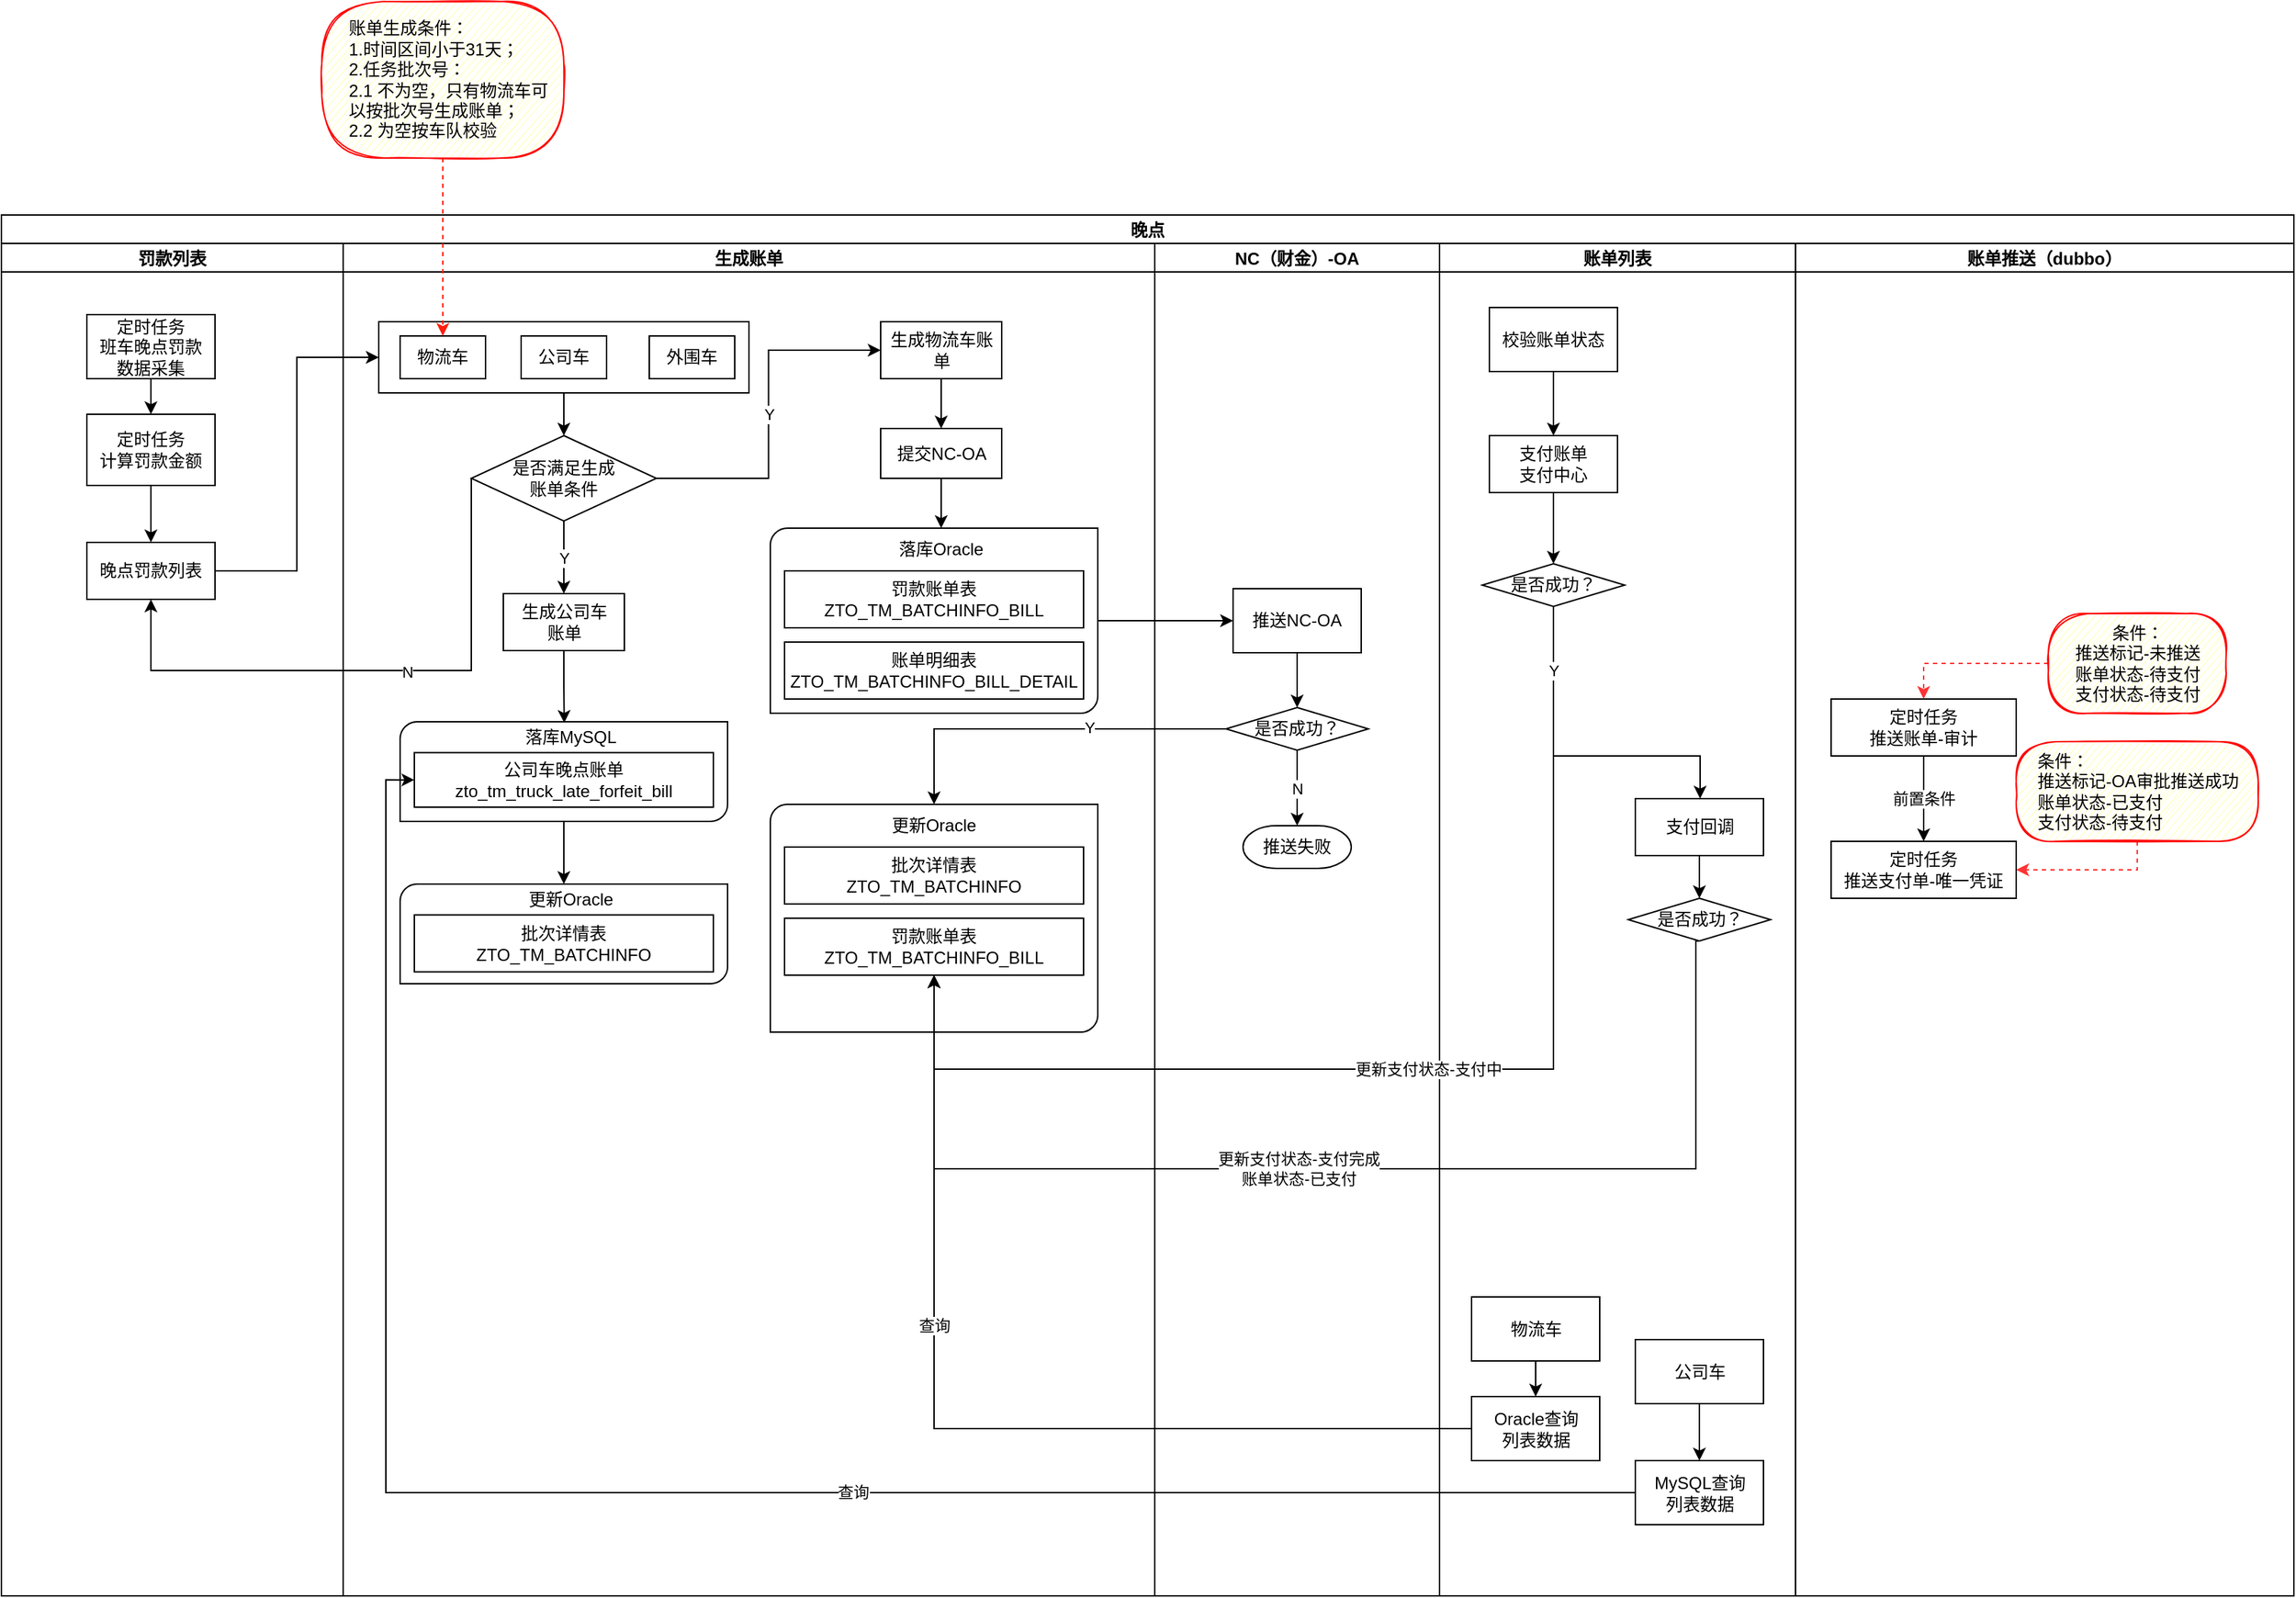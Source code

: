 <mxfile version="15.9.1" type="github">
  <diagram id="prtHgNgQTEPvFCAcTncT" name="Page-1">
    <mxGraphModel dx="2605" dy="1000" grid="1" gridSize="10" guides="1" tooltips="1" connect="1" arrows="1" fold="1" page="1" pageScale="1" pageWidth="827" pageHeight="1169" math="0" shadow="0">
      <root>
        <mxCell id="0" />
        <mxCell id="1" parent="0" />
        <mxCell id="uMShp87c-m1YUWxw9GuE-2" value="晚点" style="swimlane;childLayout=stackLayout;resizeParent=1;resizeParentMax=0;startSize=20;" parent="1" vertex="1">
          <mxGeometry x="-260" y="490" width="1610" height="970" as="geometry" />
        </mxCell>
        <mxCell id="uMShp87c-m1YUWxw9GuE-4" value="罚款列表" style="swimlane;startSize=20;" parent="uMShp87c-m1YUWxw9GuE-2" vertex="1">
          <mxGeometry y="20" width="240" height="950" as="geometry" />
        </mxCell>
        <mxCell id="uMShp87c-m1YUWxw9GuE-195" value="" style="edgeStyle=orthogonalEdgeStyle;rounded=0;orthogonalLoop=1;jettySize=auto;html=1;strokeColor=#000000;" parent="uMShp87c-m1YUWxw9GuE-4" source="uMShp87c-m1YUWxw9GuE-7" target="uMShp87c-m1YUWxw9GuE-193" edge="1">
          <mxGeometry relative="1" as="geometry" />
        </mxCell>
        <mxCell id="uMShp87c-m1YUWxw9GuE-7" value="定时任务&lt;br&gt;计算罚款金额" style="rounded=0;whiteSpace=wrap;html=1;" parent="uMShp87c-m1YUWxw9GuE-4" vertex="1">
          <mxGeometry x="60" y="120" width="90" height="50" as="geometry" />
        </mxCell>
        <mxCell id="uMShp87c-m1YUWxw9GuE-194" style="edgeStyle=orthogonalEdgeStyle;rounded=0;orthogonalLoop=1;jettySize=auto;html=1;exitX=0.5;exitY=1;exitDx=0;exitDy=0;entryX=0.5;entryY=0;entryDx=0;entryDy=0;strokeColor=#000000;" parent="uMShp87c-m1YUWxw9GuE-4" source="uMShp87c-m1YUWxw9GuE-6" target="uMShp87c-m1YUWxw9GuE-7" edge="1">
          <mxGeometry relative="1" as="geometry" />
        </mxCell>
        <mxCell id="uMShp87c-m1YUWxw9GuE-6" value="定时任务&lt;br&gt;班车晚点罚款&lt;br&gt;数据采集" style="rounded=0;whiteSpace=wrap;html=1;" parent="uMShp87c-m1YUWxw9GuE-4" vertex="1">
          <mxGeometry x="60" y="50" width="90" height="45" as="geometry" />
        </mxCell>
        <mxCell id="uMShp87c-m1YUWxw9GuE-193" value="晚点罚款列表" style="rounded=0;whiteSpace=wrap;html=1;" parent="uMShp87c-m1YUWxw9GuE-4" vertex="1">
          <mxGeometry x="60" y="210" width="90" height="40" as="geometry" />
        </mxCell>
        <mxCell id="uMShp87c-m1YUWxw9GuE-113" style="rounded=0;orthogonalLoop=1;jettySize=auto;html=1;exitX=0;exitY=0.5;exitDx=0;exitDy=0;edgeStyle=orthogonalEdgeStyle;" parent="uMShp87c-m1YUWxw9GuE-2" source="uMShp87c-m1YUWxw9GuE-103" target="uMShp87c-m1YUWxw9GuE-109" edge="1">
          <mxGeometry relative="1" as="geometry">
            <mxPoint x="616" y="644" as="targetPoint" />
          </mxGeometry>
        </mxCell>
        <mxCell id="uMShp87c-m1YUWxw9GuE-117" value="Y" style="edgeLabel;html=1;align=center;verticalAlign=middle;resizable=0;points=[];" parent="uMShp87c-m1YUWxw9GuE-113" vertex="1" connectable="0">
          <mxGeometry x="-0.257" y="-1" relative="1" as="geometry">
            <mxPoint as="offset" />
          </mxGeometry>
        </mxCell>
        <mxCell id="uMShp87c-m1YUWxw9GuE-5" value="生成账单" style="swimlane;startSize=20;" parent="uMShp87c-m1YUWxw9GuE-2" vertex="1">
          <mxGeometry x="240" y="20" width="570" height="950" as="geometry" />
        </mxCell>
        <mxCell id="uMShp87c-m1YUWxw9GuE-129" style="edgeStyle=none;rounded=0;orthogonalLoop=1;jettySize=auto;html=1;exitX=0.5;exitY=1;exitDx=0;exitDy=0;" parent="uMShp87c-m1YUWxw9GuE-5" source="uMShp87c-m1YUWxw9GuE-128" target="uMShp87c-m1YUWxw9GuE-32" edge="1">
          <mxGeometry relative="1" as="geometry" />
        </mxCell>
        <mxCell id="uMShp87c-m1YUWxw9GuE-128" value="" style="rounded=0;whiteSpace=wrap;html=1;strokeWidth=1;" parent="uMShp87c-m1YUWxw9GuE-5" vertex="1">
          <mxGeometry x="25" y="55" width="260" height="50" as="geometry" />
        </mxCell>
        <mxCell id="uMShp87c-m1YUWxw9GuE-75" value="" style="group" parent="uMShp87c-m1YUWxw9GuE-5" vertex="1" connectable="0">
          <mxGeometry x="300" y="200" width="240" height="130" as="geometry" />
        </mxCell>
        <mxCell id="uMShp87c-m1YUWxw9GuE-73" value="" style="verticalLabelPosition=bottom;verticalAlign=top;html=1;shape=mxgraph.basic.diag_round_rect;dx=6;" parent="uMShp87c-m1YUWxw9GuE-75" vertex="1">
          <mxGeometry width="230" height="130" as="geometry" />
        </mxCell>
        <mxCell id="uMShp87c-m1YUWxw9GuE-74" value="落库Oracle" style="text;html=1;strokeColor=none;fillColor=none;align=center;verticalAlign=middle;whiteSpace=wrap;rounded=0;" parent="uMShp87c-m1YUWxw9GuE-75" vertex="1">
          <mxGeometry x="80" width="80" height="30" as="geometry" />
        </mxCell>
        <mxCell id="uMShp87c-m1YUWxw9GuE-71" value="罚款账单表&lt;br&gt;ZTO_TM_BATCHINFO_BILL" style="rounded=0;whiteSpace=wrap;html=1;" parent="uMShp87c-m1YUWxw9GuE-75" vertex="1">
          <mxGeometry x="10" y="30" width="210.0" height="40" as="geometry" />
        </mxCell>
        <mxCell id="uMShp87c-m1YUWxw9GuE-99" value="账单明细表&lt;br&gt;ZTO_TM_BATCHINFO_BILL_DETAIL" style="rounded=0;whiteSpace=wrap;html=1;" parent="uMShp87c-m1YUWxw9GuE-75" vertex="1">
          <mxGeometry x="10" y="80" width="210.0" height="40" as="geometry" />
        </mxCell>
        <mxCell id="Ff-NXSMMzTuw5tHWKXth-2" style="edgeStyle=orthogonalEdgeStyle;rounded=0;orthogonalLoop=1;jettySize=auto;html=1;exitX=0.5;exitY=1;exitDx=0;exitDy=0;" parent="uMShp87c-m1YUWxw9GuE-5" source="uMShp87c-m1YUWxw9GuE-9" target="uMShp87c-m1YUWxw9GuE-49" edge="1">
          <mxGeometry relative="1" as="geometry" />
        </mxCell>
        <mxCell id="uMShp87c-m1YUWxw9GuE-9" value="生成物流车账单" style="rounded=0;whiteSpace=wrap;html=1;" parent="uMShp87c-m1YUWxw9GuE-5" vertex="1">
          <mxGeometry x="377.5" y="55" width="85" height="40" as="geometry" />
        </mxCell>
        <mxCell id="uMShp87c-m1YUWxw9GuE-10" value="公司车" style="rounded=0;whiteSpace=wrap;html=1;" parent="uMShp87c-m1YUWxw9GuE-5" vertex="1">
          <mxGeometry x="125" y="65" width="60" height="30" as="geometry" />
        </mxCell>
        <mxCell id="uMShp87c-m1YUWxw9GuE-22" value="物流车" style="rounded=0;whiteSpace=wrap;html=1;" parent="uMShp87c-m1YUWxw9GuE-5" vertex="1">
          <mxGeometry x="40" y="65" width="60" height="30" as="geometry" />
        </mxCell>
        <mxCell id="uMShp87c-m1YUWxw9GuE-23" value="外围车" style="rounded=0;whiteSpace=wrap;html=1;" parent="uMShp87c-m1YUWxw9GuE-5" vertex="1">
          <mxGeometry x="215" y="65" width="60" height="30" as="geometry" />
        </mxCell>
        <mxCell id="uMShp87c-m1YUWxw9GuE-240" value="Y" style="edgeStyle=orthogonalEdgeStyle;rounded=0;orthogonalLoop=1;jettySize=auto;html=1;exitX=1;exitY=0.5;exitDx=0;exitDy=0;entryX=0;entryY=0.5;entryDx=0;entryDy=0;strokeColor=#000000;" parent="uMShp87c-m1YUWxw9GuE-5" source="uMShp87c-m1YUWxw9GuE-32" target="uMShp87c-m1YUWxw9GuE-9" edge="1">
          <mxGeometry relative="1" as="geometry" />
        </mxCell>
        <mxCell id="uMShp87c-m1YUWxw9GuE-243" value="Y" style="edgeStyle=orthogonalEdgeStyle;rounded=0;orthogonalLoop=1;jettySize=auto;html=1;exitX=0.5;exitY=1;exitDx=0;exitDy=0;entryX=0.5;entryY=0;entryDx=0;entryDy=0;strokeColor=#000000;" parent="uMShp87c-m1YUWxw9GuE-5" source="uMShp87c-m1YUWxw9GuE-32" target="uMShp87c-m1YUWxw9GuE-237" edge="1">
          <mxGeometry relative="1" as="geometry" />
        </mxCell>
        <mxCell id="uMShp87c-m1YUWxw9GuE-32" value="是否满足生成&lt;br&gt;账单条件" style="rhombus;whiteSpace=wrap;html=1;" parent="uMShp87c-m1YUWxw9GuE-5" vertex="1">
          <mxGeometry x="90" y="135" width="130" height="60" as="geometry" />
        </mxCell>
        <mxCell id="uMShp87c-m1YUWxw9GuE-108" value="" style="group" parent="uMShp87c-m1YUWxw9GuE-5" vertex="1" connectable="0">
          <mxGeometry x="300" y="394" width="240" height="160" as="geometry" />
        </mxCell>
        <mxCell id="uMShp87c-m1YUWxw9GuE-109" value="" style="verticalLabelPosition=bottom;verticalAlign=top;html=1;shape=mxgraph.basic.diag_round_rect;dx=6;" parent="uMShp87c-m1YUWxw9GuE-108" vertex="1">
          <mxGeometry width="230" height="160" as="geometry" />
        </mxCell>
        <mxCell id="uMShp87c-m1YUWxw9GuE-110" value="更新Oracle" style="text;html=1;strokeColor=none;fillColor=none;align=center;verticalAlign=middle;whiteSpace=wrap;rounded=0;" parent="uMShp87c-m1YUWxw9GuE-108" vertex="1">
          <mxGeometry x="80" width="70" height="30" as="geometry" />
        </mxCell>
        <mxCell id="uMShp87c-m1YUWxw9GuE-112" value="批次详情表&lt;br&gt;ZTO_TM_BATCHINFO" style="rounded=0;whiteSpace=wrap;html=1;" parent="uMShp87c-m1YUWxw9GuE-108" vertex="1">
          <mxGeometry x="10" y="30" width="210.0" height="40" as="geometry" />
        </mxCell>
        <mxCell id="uMShp87c-m1YUWxw9GuE-111" value="罚款账单表&lt;br&gt;ZTO_TM_BATCHINFO_BILL" style="rounded=0;whiteSpace=wrap;html=1;" parent="uMShp87c-m1YUWxw9GuE-108" vertex="1">
          <mxGeometry x="10" y="80" width="210.0" height="40" as="geometry" />
        </mxCell>
        <mxCell id="uMShp87c-m1YUWxw9GuE-237" value="生成公司车&lt;br&gt;账单" style="rounded=0;whiteSpace=wrap;html=1;" parent="uMShp87c-m1YUWxw9GuE-5" vertex="1">
          <mxGeometry x="112.5" y="246" width="85" height="40" as="geometry" />
        </mxCell>
        <mxCell id="uMShp87c-m1YUWxw9GuE-251" value="" style="group" parent="uMShp87c-m1YUWxw9GuE-5" vertex="1" connectable="0">
          <mxGeometry x="40" y="336" width="240" height="94" as="geometry" />
        </mxCell>
        <mxCell id="uMShp87c-m1YUWxw9GuE-252" value="" style="verticalLabelPosition=bottom;verticalAlign=top;html=1;shape=mxgraph.basic.diag_round_rect;dx=6;" parent="uMShp87c-m1YUWxw9GuE-251" vertex="1">
          <mxGeometry width="230" height="70" as="geometry" />
        </mxCell>
        <mxCell id="uMShp87c-m1YUWxw9GuE-257" value="" style="edgeStyle=orthogonalEdgeStyle;rounded=0;orthogonalLoop=1;jettySize=auto;html=1;strokeColor=#000000;" parent="uMShp87c-m1YUWxw9GuE-251" source="uMShp87c-m1YUWxw9GuE-253" target="uMShp87c-m1YUWxw9GuE-254" edge="1">
          <mxGeometry relative="1" as="geometry" />
        </mxCell>
        <mxCell id="uMShp87c-m1YUWxw9GuE-253" value="落库MySQL" style="text;html=1;strokeColor=none;fillColor=none;align=center;verticalAlign=middle;whiteSpace=wrap;rounded=0;" parent="uMShp87c-m1YUWxw9GuE-251" vertex="1">
          <mxGeometry x="80" width="80" height="21.692" as="geometry" />
        </mxCell>
        <mxCell id="uMShp87c-m1YUWxw9GuE-254" value="公司车晚点账单&lt;br&gt;zto_tm_truck_late_forfeit_bill" style="rounded=0;whiteSpace=wrap;html=1;" parent="uMShp87c-m1YUWxw9GuE-251" vertex="1">
          <mxGeometry x="10" y="21.69" width="210" height="38.31" as="geometry" />
        </mxCell>
        <mxCell id="uMShp87c-m1YUWxw9GuE-244" style="edgeStyle=orthogonalEdgeStyle;rounded=0;orthogonalLoop=1;jettySize=auto;html=1;exitX=0.5;exitY=1;exitDx=0;exitDy=0;strokeColor=#000000;entryX=0.441;entryY=0.037;entryDx=0;entryDy=0;entryPerimeter=0;" parent="uMShp87c-m1YUWxw9GuE-5" source="uMShp87c-m1YUWxw9GuE-237" target="uMShp87c-m1YUWxw9GuE-253" edge="1">
          <mxGeometry relative="1" as="geometry">
            <mxPoint x="155" y="340" as="targetPoint" />
          </mxGeometry>
        </mxCell>
        <mxCell id="uMShp87c-m1YUWxw9GuE-258" value="" style="group" parent="uMShp87c-m1YUWxw9GuE-5" vertex="1" connectable="0">
          <mxGeometry x="40" y="450" width="240" height="94" as="geometry" />
        </mxCell>
        <mxCell id="uMShp87c-m1YUWxw9GuE-259" value="" style="verticalLabelPosition=bottom;verticalAlign=top;html=1;shape=mxgraph.basic.diag_round_rect;dx=6;" parent="uMShp87c-m1YUWxw9GuE-258" vertex="1">
          <mxGeometry width="230" height="70" as="geometry" />
        </mxCell>
        <mxCell id="uMShp87c-m1YUWxw9GuE-261" value="更新Oracle" style="text;html=1;strokeColor=none;fillColor=none;align=center;verticalAlign=middle;whiteSpace=wrap;rounded=0;" parent="uMShp87c-m1YUWxw9GuE-258" vertex="1">
          <mxGeometry x="80" width="80" height="21.692" as="geometry" />
        </mxCell>
        <mxCell id="uMShp87c-m1YUWxw9GuE-263" value="批次详情表&lt;br&gt;ZTO_TM_BATCHINFO" style="rounded=0;whiteSpace=wrap;html=1;" parent="uMShp87c-m1YUWxw9GuE-258" vertex="1">
          <mxGeometry x="10" y="21.69" width="210.0" height="40" as="geometry" />
        </mxCell>
        <mxCell id="uMShp87c-m1YUWxw9GuE-264" style="edgeStyle=orthogonalEdgeStyle;rounded=0;orthogonalLoop=1;jettySize=auto;html=1;exitX=0.5;exitY=1;exitDx=0;exitDy=0;exitPerimeter=0;strokeColor=#000000;entryX=0.5;entryY=0;entryDx=0;entryDy=0;entryPerimeter=0;" parent="uMShp87c-m1YUWxw9GuE-5" source="uMShp87c-m1YUWxw9GuE-252" target="uMShp87c-m1YUWxw9GuE-259" edge="1">
          <mxGeometry relative="1" as="geometry">
            <mxPoint x="160" y="450" as="targetPoint" />
          </mxGeometry>
        </mxCell>
        <mxCell id="uMShp87c-m1YUWxw9GuE-49" value="提交NC-OA" style="rounded=0;whiteSpace=wrap;html=1;" parent="uMShp87c-m1YUWxw9GuE-5" vertex="1">
          <mxGeometry x="377.5" y="130" width="85" height="35" as="geometry" />
        </mxCell>
        <mxCell id="uMShp87c-m1YUWxw9GuE-131" style="edgeStyle=orthogonalEdgeStyle;rounded=0;orthogonalLoop=1;jettySize=auto;html=1;exitX=0.5;exitY=1;exitDx=0;exitDy=0;entryX=0.5;entryY=0;entryDx=0;entryDy=0;" parent="uMShp87c-m1YUWxw9GuE-5" source="uMShp87c-m1YUWxw9GuE-49" target="uMShp87c-m1YUWxw9GuE-74" edge="1">
          <mxGeometry relative="1" as="geometry" />
        </mxCell>
        <mxCell id="uMShp87c-m1YUWxw9GuE-47" value="NC（财金）-OA" style="swimlane;startSize=20;" parent="uMShp87c-m1YUWxw9GuE-2" vertex="1">
          <mxGeometry x="810" y="20" width="200" height="950" as="geometry" />
        </mxCell>
        <mxCell id="uMShp87c-m1YUWxw9GuE-100" value="推送NC-OA" style="rounded=0;whiteSpace=wrap;html=1;" parent="uMShp87c-m1YUWxw9GuE-47" vertex="1">
          <mxGeometry x="55" y="242.5" width="90" height="45" as="geometry" />
        </mxCell>
        <mxCell id="uMShp87c-m1YUWxw9GuE-103" value="是否成功？" style="rhombus;whiteSpace=wrap;html=1;" parent="uMShp87c-m1YUWxw9GuE-47" vertex="1">
          <mxGeometry x="50" y="326" width="100" height="30" as="geometry" />
        </mxCell>
        <mxCell id="uMShp87c-m1YUWxw9GuE-102" style="edgeStyle=orthogonalEdgeStyle;rounded=0;orthogonalLoop=1;jettySize=auto;html=1;exitX=0.5;exitY=1;exitDx=0;exitDy=0;" parent="uMShp87c-m1YUWxw9GuE-47" source="uMShp87c-m1YUWxw9GuE-100" target="uMShp87c-m1YUWxw9GuE-103" edge="1">
          <mxGeometry relative="1" as="geometry">
            <mxPoint x="100" y="330" as="targetPoint" />
          </mxGeometry>
        </mxCell>
        <mxCell id="uMShp87c-m1YUWxw9GuE-115" value="推送失败" style="strokeWidth=1;html=1;shape=mxgraph.flowchart.terminator;whiteSpace=wrap;" parent="uMShp87c-m1YUWxw9GuE-47" vertex="1">
          <mxGeometry x="62" y="409" width="76" height="30" as="geometry" />
        </mxCell>
        <mxCell id="uMShp87c-m1YUWxw9GuE-105" value="N" style="edgeStyle=orthogonalEdgeStyle;rounded=0;orthogonalLoop=1;jettySize=auto;html=1;exitX=0.5;exitY=1;exitDx=0;exitDy=0;entryX=0.5;entryY=0;entryDx=0;entryDy=0;entryPerimeter=0;" parent="uMShp87c-m1YUWxw9GuE-47" source="uMShp87c-m1YUWxw9GuE-103" target="uMShp87c-m1YUWxw9GuE-115" edge="1">
          <mxGeometry relative="1" as="geometry">
            <mxPoint x="100" y="400" as="targetPoint" />
          </mxGeometry>
        </mxCell>
        <mxCell id="uMShp87c-m1YUWxw9GuE-198" style="edgeStyle=orthogonalEdgeStyle;rounded=0;orthogonalLoop=1;jettySize=auto;html=1;exitX=1;exitY=0.5;exitDx=0;exitDy=0;entryX=0;entryY=0.5;entryDx=0;entryDy=0;strokeColor=#000000;" parent="uMShp87c-m1YUWxw9GuE-2" source="uMShp87c-m1YUWxw9GuE-193" target="uMShp87c-m1YUWxw9GuE-128" edge="1">
          <mxGeometry relative="1" as="geometry" />
        </mxCell>
        <mxCell id="uMShp87c-m1YUWxw9GuE-273" style="edgeStyle=orthogonalEdgeStyle;rounded=0;orthogonalLoop=1;jettySize=auto;html=1;exitX=0;exitY=0.5;exitDx=0;exitDy=0;entryX=0.5;entryY=1;entryDx=0;entryDy=0;strokeColor=#000000;" parent="uMShp87c-m1YUWxw9GuE-2" source="uMShp87c-m1YUWxw9GuE-32" target="uMShp87c-m1YUWxw9GuE-193" edge="1">
          <mxGeometry relative="1" as="geometry">
            <Array as="points">
              <mxPoint x="330" y="320" />
              <mxPoint x="105" y="320" />
            </Array>
          </mxGeometry>
        </mxCell>
        <mxCell id="uMShp87c-m1YUWxw9GuE-274" value="N" style="edgeLabel;html=1;align=center;verticalAlign=middle;resizable=0;points=[];" parent="uMShp87c-m1YUWxw9GuE-273" vertex="1" connectable="0">
          <mxGeometry x="-0.12" y="1" relative="1" as="geometry">
            <mxPoint as="offset" />
          </mxGeometry>
        </mxCell>
        <mxCell id="uMShp87c-m1YUWxw9GuE-265" value="账单列表" style="swimlane;startSize=20;" parent="uMShp87c-m1YUWxw9GuE-2" vertex="1">
          <mxGeometry x="1010" y="20" width="250" height="950" as="geometry" />
        </mxCell>
        <mxCell id="uMShp87c-m1YUWxw9GuE-361" style="edgeStyle=orthogonalEdgeStyle;rounded=0;orthogonalLoop=1;jettySize=auto;html=1;exitX=0.5;exitY=1;exitDx=0;exitDy=0;entryX=0.5;entryY=0;entryDx=0;entryDy=0;strokeColor=#000000;" parent="uMShp87c-m1YUWxw9GuE-265" source="uMShp87c-m1YUWxw9GuE-355" target="uMShp87c-m1YUWxw9GuE-359" edge="1">
          <mxGeometry relative="1" as="geometry" />
        </mxCell>
        <mxCell id="uMShp87c-m1YUWxw9GuE-355" value="支付账单&lt;br&gt;支付中心" style="rounded=0;whiteSpace=wrap;html=1;" parent="uMShp87c-m1YUWxw9GuE-265" vertex="1">
          <mxGeometry x="35" y="135" width="90" height="40" as="geometry" />
        </mxCell>
        <mxCell id="uMShp87c-m1YUWxw9GuE-358" style="edgeStyle=orthogonalEdgeStyle;rounded=0;orthogonalLoop=1;jettySize=auto;html=1;exitX=0.5;exitY=1;exitDx=0;exitDy=0;entryX=0.5;entryY=0;entryDx=0;entryDy=0;strokeColor=#000000;" parent="uMShp87c-m1YUWxw9GuE-265" source="uMShp87c-m1YUWxw9GuE-356" target="uMShp87c-m1YUWxw9GuE-355" edge="1">
          <mxGeometry relative="1" as="geometry" />
        </mxCell>
        <mxCell id="uMShp87c-m1YUWxw9GuE-356" value="校验账单状态&lt;br&gt;" style="rounded=0;whiteSpace=wrap;html=1;" parent="uMShp87c-m1YUWxw9GuE-265" vertex="1">
          <mxGeometry x="35" y="45" width="90" height="45" as="geometry" />
        </mxCell>
        <mxCell id="uMShp87c-m1YUWxw9GuE-376" style="edgeStyle=orthogonalEdgeStyle;rounded=0;orthogonalLoop=1;jettySize=auto;html=1;exitX=0.5;exitY=1;exitDx=0;exitDy=0;strokeColor=#000000;" parent="uMShp87c-m1YUWxw9GuE-265" source="uMShp87c-m1YUWxw9GuE-359" target="uMShp87c-m1YUWxw9GuE-368" edge="1">
          <mxGeometry relative="1" as="geometry">
            <Array as="points">
              <mxPoint x="80" y="360" />
              <mxPoint x="183" y="360" />
            </Array>
          </mxGeometry>
        </mxCell>
        <mxCell id="uMShp87c-m1YUWxw9GuE-359" value="是否成功？" style="rhombus;whiteSpace=wrap;html=1;" parent="uMShp87c-m1YUWxw9GuE-265" vertex="1">
          <mxGeometry x="30" y="225" width="100" height="30" as="geometry" />
        </mxCell>
        <mxCell id="Ff-NXSMMzTuw5tHWKXth-5" style="edgeStyle=orthogonalEdgeStyle;rounded=0;orthogonalLoop=1;jettySize=auto;html=1;exitX=0.5;exitY=1;exitDx=0;exitDy=0;" parent="uMShp87c-m1YUWxw9GuE-265" source="uMShp87c-m1YUWxw9GuE-368" target="uMShp87c-m1YUWxw9GuE-369" edge="1">
          <mxGeometry relative="1" as="geometry" />
        </mxCell>
        <mxCell id="uMShp87c-m1YUWxw9GuE-368" value="支付回调" style="rounded=0;whiteSpace=wrap;html=1;" parent="uMShp87c-m1YUWxw9GuE-265" vertex="1">
          <mxGeometry x="137.5" y="390" width="90" height="40" as="geometry" />
        </mxCell>
        <mxCell id="uMShp87c-m1YUWxw9GuE-369" value="是否成功？" style="rhombus;whiteSpace=wrap;html=1;" parent="uMShp87c-m1YUWxw9GuE-265" vertex="1">
          <mxGeometry x="132.5" y="460" width="100" height="30" as="geometry" />
        </mxCell>
        <mxCell id="uMShp87c-m1YUWxw9GuE-272" value="公司车" style="rounded=0;whiteSpace=wrap;html=1;" parent="uMShp87c-m1YUWxw9GuE-265" vertex="1">
          <mxGeometry x="137.5" y="770" width="90" height="45" as="geometry" />
        </mxCell>
        <mxCell id="uMShp87c-m1YUWxw9GuE-345" value="MySQL查询&lt;br&gt;列表数据" style="rounded=0;whiteSpace=wrap;html=1;" parent="uMShp87c-m1YUWxw9GuE-265" vertex="1">
          <mxGeometry x="137.5" y="855" width="90" height="45" as="geometry" />
        </mxCell>
        <mxCell id="uMShp87c-m1YUWxw9GuE-346" style="edgeStyle=orthogonalEdgeStyle;rounded=0;orthogonalLoop=1;jettySize=auto;html=1;exitX=0.5;exitY=1;exitDx=0;exitDy=0;strokeColor=#000000;" parent="uMShp87c-m1YUWxw9GuE-265" source="uMShp87c-m1YUWxw9GuE-272" target="uMShp87c-m1YUWxw9GuE-345" edge="1">
          <mxGeometry relative="1" as="geometry" />
        </mxCell>
        <mxCell id="Ff-NXSMMzTuw5tHWKXth-9" style="edgeStyle=orthogonalEdgeStyle;rounded=0;orthogonalLoop=1;jettySize=auto;html=1;exitX=0.5;exitY=1;exitDx=0;exitDy=0;entryX=0.5;entryY=0;entryDx=0;entryDy=0;" parent="uMShp87c-m1YUWxw9GuE-265" source="Ff-NXSMMzTuw5tHWKXth-7" target="Ff-NXSMMzTuw5tHWKXth-8" edge="1">
          <mxGeometry relative="1" as="geometry" />
        </mxCell>
        <mxCell id="Ff-NXSMMzTuw5tHWKXth-7" value="物流车" style="rounded=0;whiteSpace=wrap;html=1;" parent="uMShp87c-m1YUWxw9GuE-265" vertex="1">
          <mxGeometry x="22.5" y="740" width="90" height="45" as="geometry" />
        </mxCell>
        <mxCell id="Ff-NXSMMzTuw5tHWKXth-8" value="Oracle查询&lt;br&gt;列表数据" style="rounded=0;whiteSpace=wrap;html=1;" parent="uMShp87c-m1YUWxw9GuE-265" vertex="1">
          <mxGeometry x="22.5" y="810" width="90" height="45" as="geometry" />
        </mxCell>
        <mxCell id="uMShp87c-m1YUWxw9GuE-120" value="账单推送（dubbo）" style="swimlane;startSize=20;" parent="uMShp87c-m1YUWxw9GuE-2" vertex="1">
          <mxGeometry x="1260" y="20" width="350" height="950" as="geometry" />
        </mxCell>
        <mxCell id="uMShp87c-m1YUWxw9GuE-140" value="前置条件" style="edgeStyle=orthogonalEdgeStyle;rounded=0;orthogonalLoop=1;jettySize=auto;html=1;exitX=0.5;exitY=1;exitDx=0;exitDy=0;entryX=0.5;entryY=0;entryDx=0;entryDy=0;" parent="uMShp87c-m1YUWxw9GuE-120" source="uMShp87c-m1YUWxw9GuE-136" target="uMShp87c-m1YUWxw9GuE-137" edge="1">
          <mxGeometry relative="1" as="geometry" />
        </mxCell>
        <mxCell id="uMShp87c-m1YUWxw9GuE-136" value="定时任务&lt;br&gt;推送账单-审计" style="rounded=0;whiteSpace=wrap;html=1;strokeWidth=1;" parent="uMShp87c-m1YUWxw9GuE-120" vertex="1">
          <mxGeometry x="25" y="320" width="130" height="40" as="geometry" />
        </mxCell>
        <mxCell id="uMShp87c-m1YUWxw9GuE-137" value="定时任务&lt;br&gt;推送支付单-唯一凭证" style="rounded=0;whiteSpace=wrap;html=1;strokeWidth=1;" parent="uMShp87c-m1YUWxw9GuE-120" vertex="1">
          <mxGeometry x="25" y="420" width="130" height="40" as="geometry" />
        </mxCell>
        <mxCell id="uMShp87c-m1YUWxw9GuE-141" style="edgeStyle=orthogonalEdgeStyle;rounded=0;orthogonalLoop=1;jettySize=auto;html=1;exitX=0;exitY=0.5;exitDx=0;exitDy=0;entryX=0.5;entryY=0;entryDx=0;entryDy=0;strokeColor=#FF3333;dashed=1;" parent="uMShp87c-m1YUWxw9GuE-120" source="uMShp87c-m1YUWxw9GuE-138" target="uMShp87c-m1YUWxw9GuE-136" edge="1">
          <mxGeometry relative="1" as="geometry" />
        </mxCell>
        <mxCell id="uMShp87c-m1YUWxw9GuE-138" value="条件：&lt;br&gt;推送标记-未推送&lt;br&gt;账单状态-待支付&lt;br&gt;支付状态-待支付&lt;br&gt;" style="rounded=1;whiteSpace=wrap;html=1;arcSize=40;fontColor=#000000;fillColor=#ffffc0;strokeColor=#ff0000;align=center;glass=0;shadow=0;sketch=1;" parent="uMShp87c-m1YUWxw9GuE-120" vertex="1">
          <mxGeometry x="177.5" y="260" width="125" height="70" as="geometry" />
        </mxCell>
        <mxCell id="uMShp87c-m1YUWxw9GuE-144" style="edgeStyle=orthogonalEdgeStyle;rounded=0;orthogonalLoop=1;jettySize=auto;html=1;exitX=0.5;exitY=1;exitDx=0;exitDy=0;entryX=1;entryY=0.5;entryDx=0;entryDy=0;dashed=1;strokeColor=#FF3333;" parent="uMShp87c-m1YUWxw9GuE-120" source="uMShp87c-m1YUWxw9GuE-143" target="uMShp87c-m1YUWxw9GuE-137" edge="1">
          <mxGeometry relative="1" as="geometry" />
        </mxCell>
        <mxCell id="uMShp87c-m1YUWxw9GuE-143" value="条件：&lt;br&gt;推送标记-OA审批推送成功&lt;br&gt;账单状态-已支付&lt;br&gt;支付状态-待支付" style="rounded=1;whiteSpace=wrap;html=1;arcSize=40;fontColor=#000000;fillColor=#ffffc0;strokeColor=#ff0000;align=left;glass=0;shadow=0;sketch=1;spacingLeft=13;" parent="uMShp87c-m1YUWxw9GuE-120" vertex="1">
          <mxGeometry x="155" y="350" width="170" height="70" as="geometry" />
        </mxCell>
        <mxCell id="uMShp87c-m1YUWxw9GuE-362" value="更新支付状态-支付中" style="edgeStyle=orthogonalEdgeStyle;rounded=0;orthogonalLoop=1;jettySize=auto;html=1;exitX=0.5;exitY=1;exitDx=0;exitDy=0;entryX=0.5;entryY=1;entryDx=0;entryDy=0;strokeColor=#000000;" parent="uMShp87c-m1YUWxw9GuE-2" source="uMShp87c-m1YUWxw9GuE-359" target="uMShp87c-m1YUWxw9GuE-111" edge="1">
          <mxGeometry relative="1" as="geometry">
            <Array as="points">
              <mxPoint x="1090" y="600" />
              <mxPoint x="655" y="600" />
            </Array>
          </mxGeometry>
        </mxCell>
        <mxCell id="Ff-NXSMMzTuw5tHWKXth-4" value="Y" style="edgeLabel;html=1;align=center;verticalAlign=middle;resizable=0;points=[];" parent="uMShp87c-m1YUWxw9GuE-362" vertex="1" connectable="0">
          <mxGeometry x="-0.705" relative="1" as="geometry">
            <mxPoint y="-77" as="offset" />
          </mxGeometry>
        </mxCell>
        <mxCell id="uMShp87c-m1YUWxw9GuE-371" style="edgeStyle=orthogonalEdgeStyle;rounded=0;orthogonalLoop=1;jettySize=auto;html=1;exitX=0.5;exitY=1;exitDx=0;exitDy=0;entryX=0.5;entryY=1;entryDx=0;entryDy=0;strokeColor=#000000;" parent="uMShp87c-m1YUWxw9GuE-2" source="uMShp87c-m1YUWxw9GuE-369" target="uMShp87c-m1YUWxw9GuE-111" edge="1">
          <mxGeometry relative="1" as="geometry">
            <Array as="points">
              <mxPoint x="1190" y="510" />
              <mxPoint x="1190" y="670" />
              <mxPoint x="655" y="670" />
            </Array>
          </mxGeometry>
        </mxCell>
        <mxCell id="uMShp87c-m1YUWxw9GuE-372" value="更新支付状态-支付完成&lt;br&gt;账单状态-已支付" style="edgeLabel;html=1;align=center;verticalAlign=middle;resizable=0;points=[];" parent="uMShp87c-m1YUWxw9GuE-371" vertex="1" connectable="0">
          <mxGeometry x="0.182" y="-1" relative="1" as="geometry">
            <mxPoint x="51" y="1" as="offset" />
          </mxGeometry>
        </mxCell>
        <mxCell id="uMShp87c-m1YUWxw9GuE-378" value="查询" style="edgeStyle=orthogonalEdgeStyle;rounded=0;orthogonalLoop=1;jettySize=auto;html=1;exitX=0;exitY=0.5;exitDx=0;exitDy=0;entryX=0.5;entryY=1;entryDx=0;entryDy=0;strokeColor=#000000;" parent="uMShp87c-m1YUWxw9GuE-2" source="Ff-NXSMMzTuw5tHWKXth-8" target="uMShp87c-m1YUWxw9GuE-111" edge="1">
          <mxGeometry x="0.293" relative="1" as="geometry">
            <mxPoint x="1032.5" y="722.5" as="sourcePoint" />
            <mxPoint as="offset" />
          </mxGeometry>
        </mxCell>
        <mxCell id="uMShp87c-m1YUWxw9GuE-379" style="edgeStyle=orthogonalEdgeStyle;rounded=0;orthogonalLoop=1;jettySize=auto;html=1;exitX=0;exitY=0.5;exitDx=0;exitDy=0;entryX=0;entryY=0.5;entryDx=0;entryDy=0;strokeColor=#000000;" parent="uMShp87c-m1YUWxw9GuE-2" source="uMShp87c-m1YUWxw9GuE-345" target="uMShp87c-m1YUWxw9GuE-254" edge="1">
          <mxGeometry relative="1" as="geometry" />
        </mxCell>
        <mxCell id="Ff-NXSMMzTuw5tHWKXth-10" value="查询" style="edgeLabel;html=1;align=center;verticalAlign=middle;resizable=0;points=[];" parent="uMShp87c-m1YUWxw9GuE-379" vertex="1" connectable="0">
          <mxGeometry x="-0.214" y="-1" relative="1" as="geometry">
            <mxPoint as="offset" />
          </mxGeometry>
        </mxCell>
        <mxCell id="Ff-NXSMMzTuw5tHWKXth-3" style="edgeStyle=orthogonalEdgeStyle;rounded=0;orthogonalLoop=1;jettySize=auto;html=1;exitX=1;exitY=0.5;exitDx=0;exitDy=0;exitPerimeter=0;entryX=0;entryY=0.5;entryDx=0;entryDy=0;" parent="uMShp87c-m1YUWxw9GuE-2" source="uMShp87c-m1YUWxw9GuE-73" target="uMShp87c-m1YUWxw9GuE-100" edge="1">
          <mxGeometry relative="1" as="geometry" />
        </mxCell>
        <mxCell id="uMShp87c-m1YUWxw9GuE-201" style="edgeStyle=orthogonalEdgeStyle;rounded=0;orthogonalLoop=1;jettySize=auto;html=1;exitX=0.5;exitY=1;exitDx=0;exitDy=0;strokeColor=#FF1D0D;dashed=1;" parent="1" source="uMShp87c-m1YUWxw9GuE-200" target="uMShp87c-m1YUWxw9GuE-22" edge="1">
          <mxGeometry relative="1" as="geometry" />
        </mxCell>
        <mxCell id="uMShp87c-m1YUWxw9GuE-200" value="账单生成条件：&lt;br&gt;1.时间区间小于31天；&lt;br&gt;2.任务批次号：&lt;br&gt;2.1 不为空，只有物流车可以按批次号生成账单；&lt;br&gt;&lt;div style=&quot;&quot;&gt;&lt;span&gt;2.2 为空按车队校验&lt;/span&gt;&lt;/div&gt;" style="rounded=1;whiteSpace=wrap;html=1;arcSize=40;fontColor=#000000;fillColor=#ffffc0;strokeColor=#ff0000;align=left;glass=0;shadow=0;sketch=1;spacingLeft=17;" parent="1" vertex="1">
          <mxGeometry x="-35" y="340" width="170" height="110" as="geometry" />
        </mxCell>
      </root>
    </mxGraphModel>
  </diagram>
</mxfile>
